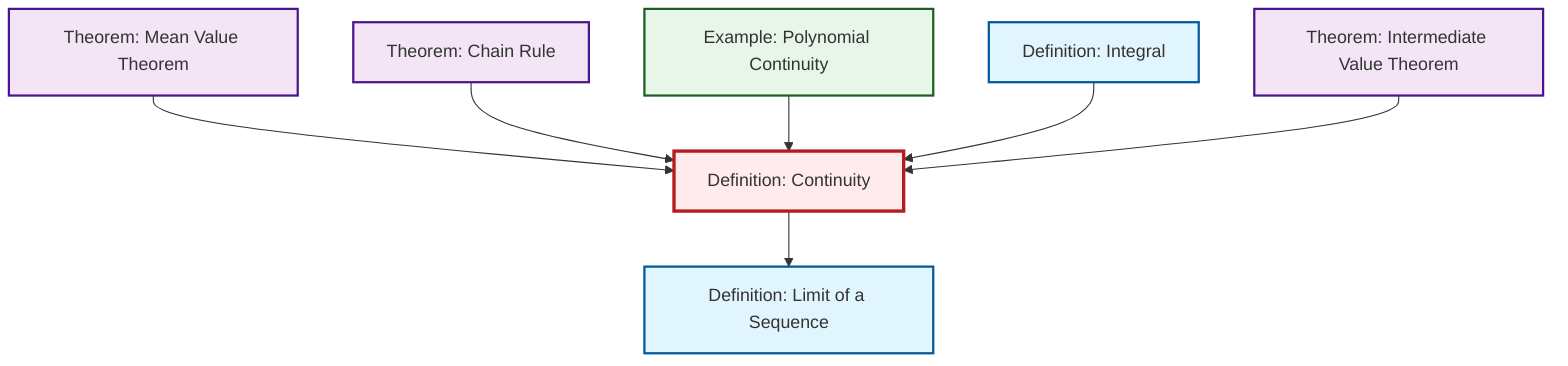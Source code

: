 graph TD
    classDef definition fill:#e1f5fe,stroke:#01579b,stroke-width:2px
    classDef theorem fill:#f3e5f5,stroke:#4a148c,stroke-width:2px
    classDef axiom fill:#fff3e0,stroke:#e65100,stroke-width:2px
    classDef example fill:#e8f5e9,stroke:#1b5e20,stroke-width:2px
    classDef current fill:#ffebee,stroke:#b71c1c,stroke-width:3px
    ex-polynomial-continuity["Example: Polynomial Continuity"]:::example
    thm-chain-rule["Theorem: Chain Rule"]:::theorem
    def-continuity["Definition: Continuity"]:::definition
    def-integral["Definition: Integral"]:::definition
    thm-mean-value["Theorem: Mean Value Theorem"]:::theorem
    thm-intermediate-value["Theorem: Intermediate Value Theorem"]:::theorem
    def-limit["Definition: Limit of a Sequence"]:::definition
    thm-mean-value --> def-continuity
    thm-chain-rule --> def-continuity
    ex-polynomial-continuity --> def-continuity
    def-integral --> def-continuity
    def-continuity --> def-limit
    thm-intermediate-value --> def-continuity
    class def-continuity current